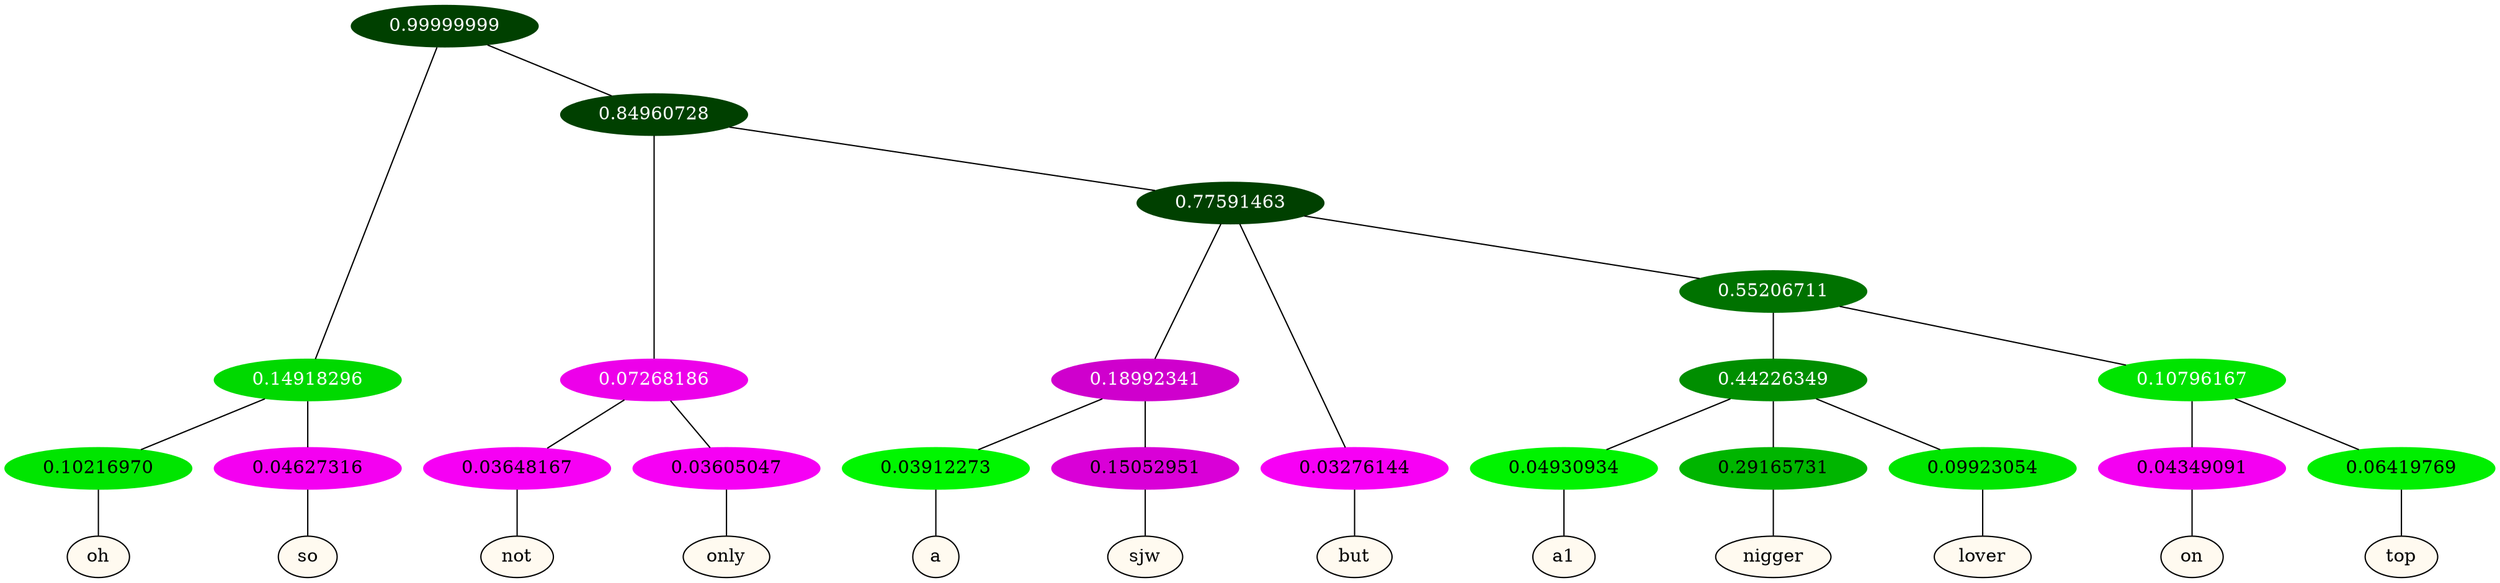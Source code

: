 graph {
	node [format=png height=0.15 nodesep=0.001 ordering=out overlap=prism overlap_scaling=0.01 ranksep=0.001 ratio=0.2 style=filled width=0.15]
	{
		rank=same
		a_w_3 [label=oh color=black fillcolor=floralwhite style="filled,solid"]
		a_w_4 [label=so color=black fillcolor=floralwhite style="filled,solid"]
		a_w_7 [label=not color=black fillcolor=floralwhite style="filled,solid"]
		a_w_8 [label=only color=black fillcolor=floralwhite style="filled,solid"]
		a_w_12 [label=a color=black fillcolor=floralwhite style="filled,solid"]
		a_w_13 [label=sjw color=black fillcolor=floralwhite style="filled,solid"]
		a_w_10 [label=but color=black fillcolor=floralwhite style="filled,solid"]
		a_w_16 [label=a1 color=black fillcolor=floralwhite style="filled,solid"]
		a_w_17 [label=nigger color=black fillcolor=floralwhite style="filled,solid"]
		a_w_18 [label=lover color=black fillcolor=floralwhite style="filled,solid"]
		a_w_19 [label=on color=black fillcolor=floralwhite style="filled,solid"]
		a_w_20 [label=top color=black fillcolor=floralwhite style="filled,solid"]
	}
	a_n_3 -- a_w_3
	a_n_4 -- a_w_4
	a_n_7 -- a_w_7
	a_n_8 -- a_w_8
	a_n_12 -- a_w_12
	a_n_13 -- a_w_13
	a_n_10 -- a_w_10
	a_n_16 -- a_w_16
	a_n_17 -- a_w_17
	a_n_18 -- a_w_18
	a_n_19 -- a_w_19
	a_n_20 -- a_w_20
	{
		rank=same
		a_n_3 [label=0.10216970 color="0.334 1.000 0.898" fontcolor=black]
		a_n_4 [label=0.04627316 color="0.835 1.000 0.954" fontcolor=black]
		a_n_7 [label=0.03648167 color="0.835 1.000 0.964" fontcolor=black]
		a_n_8 [label=0.03605047 color="0.835 1.000 0.964" fontcolor=black]
		a_n_12 [label=0.03912273 color="0.334 1.000 0.961" fontcolor=black]
		a_n_13 [label=0.15052951 color="0.835 1.000 0.849" fontcolor=black]
		a_n_10 [label=0.03276144 color="0.835 1.000 0.967" fontcolor=black]
		a_n_16 [label=0.04930934 color="0.334 1.000 0.951" fontcolor=black]
		a_n_17 [label=0.29165731 color="0.334 1.000 0.708" fontcolor=black]
		a_n_18 [label=0.09923054 color="0.334 1.000 0.901" fontcolor=black]
		a_n_19 [label=0.04349091 color="0.835 1.000 0.957" fontcolor=black]
		a_n_20 [label=0.06419769 color="0.334 1.000 0.936" fontcolor=black]
	}
	a_n_0 [label=0.99999999 color="0.334 1.000 0.250" fontcolor=grey99]
	a_n_1 [label=0.14918296 color="0.334 1.000 0.851" fontcolor=grey99]
	a_n_0 -- a_n_1
	a_n_2 [label=0.84960728 color="0.334 1.000 0.250" fontcolor=grey99]
	a_n_0 -- a_n_2
	a_n_1 -- a_n_3
	a_n_1 -- a_n_4
	a_n_5 [label=0.07268186 color="0.835 1.000 0.927" fontcolor=grey99]
	a_n_2 -- a_n_5
	a_n_6 [label=0.77591463 color="0.334 1.000 0.250" fontcolor=grey99]
	a_n_2 -- a_n_6
	a_n_5 -- a_n_7
	a_n_5 -- a_n_8
	a_n_9 [label=0.18992341 color="0.835 1.000 0.810" fontcolor=grey99]
	a_n_6 -- a_n_9
	a_n_6 -- a_n_10
	a_n_11 [label=0.55206711 color="0.334 1.000 0.448" fontcolor=grey99]
	a_n_6 -- a_n_11
	a_n_9 -- a_n_12
	a_n_9 -- a_n_13
	a_n_14 [label=0.44226349 color="0.334 1.000 0.558" fontcolor=grey99]
	a_n_11 -- a_n_14
	a_n_15 [label=0.10796167 color="0.334 1.000 0.892" fontcolor=grey99]
	a_n_11 -- a_n_15
	a_n_14 -- a_n_16
	a_n_14 -- a_n_17
	a_n_14 -- a_n_18
	a_n_15 -- a_n_19
	a_n_15 -- a_n_20
}
